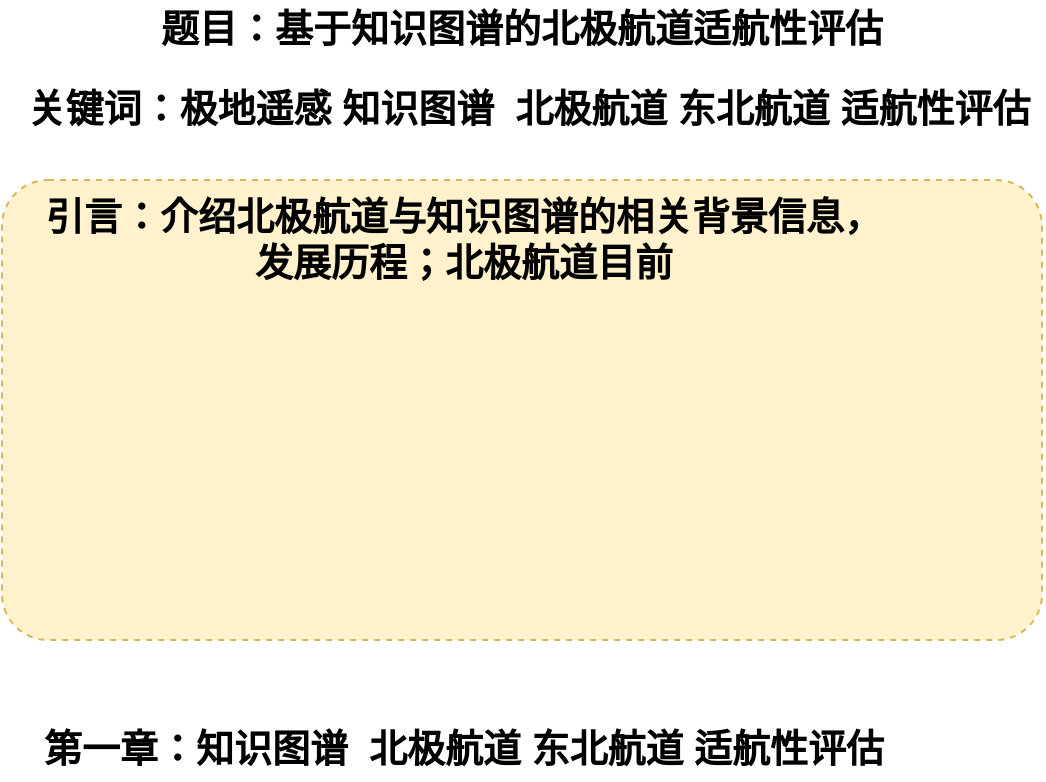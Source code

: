 <mxfile version="21.0.8" type="github">
  <diagram name="第 1 页" id="fLHI8q8jEvmg70LVfnAi">
    <mxGraphModel dx="1042" dy="846" grid="1" gridSize="10" guides="1" tooltips="1" connect="1" arrows="1" fold="1" page="1" pageScale="1" pageWidth="827" pageHeight="1169" math="0" shadow="0">
      <root>
        <mxCell id="0" />
        <mxCell id="1" parent="0" />
        <mxCell id="tMlSYUvqDikguycu4a48-1" value="" style="rounded=1;whiteSpace=wrap;html=1;dashed=1;fillColor=#fff2cc;strokeColor=#d6b656;arcSize=10;" vertex="1" parent="1">
          <mxGeometry x="154" y="100" width="520" height="230" as="geometry" />
        </mxCell>
        <mxCell id="tMlSYUvqDikguycu4a48-2" value="&lt;b style=&quot;font-size: 19px;&quot;&gt;题目：基于知识图谱的北极航道适航性评估&lt;/b&gt;" style="text;html=1;strokeColor=none;fillColor=none;align=center;verticalAlign=middle;whiteSpace=wrap;rounded=0;fontSize=19;" vertex="1" parent="1">
          <mxGeometry x="199" y="10" width="430" height="30" as="geometry" />
        </mxCell>
        <mxCell id="tMlSYUvqDikguycu4a48-3" value="&lt;b style=&quot;font-size: 19px;&quot;&gt;关键词：极地遥感 知识图谱&amp;nbsp; 北极航道 东北航道 适航性评估&lt;/b&gt;" style="text;html=1;strokeColor=none;fillColor=none;align=center;verticalAlign=middle;whiteSpace=wrap;rounded=0;fontSize=19;" vertex="1" parent="1">
          <mxGeometry x="160" y="50" width="515" height="30" as="geometry" />
        </mxCell>
        <mxCell id="tMlSYUvqDikguycu4a48-5" value="&lt;b style=&quot;font-size: 19px;&quot;&gt;第一章：知识图谱&amp;nbsp; 北极航道 东北航道 适航性评估&lt;/b&gt;" style="text;html=1;strokeColor=none;fillColor=none;align=center;verticalAlign=middle;whiteSpace=wrap;rounded=0;fontSize=19;" vertex="1" parent="1">
          <mxGeometry x="170" y="370" width="430" height="30" as="geometry" />
        </mxCell>
        <mxCell id="tMlSYUvqDikguycu4a48-7" value="&lt;b style=&quot;font-size: 19px;&quot;&gt;引言：介绍北极航道与知识图谱的相关背景信息，发展历程；北极航道目前&lt;/b&gt;" style="text;html=1;strokeColor=none;fillColor=none;align=center;verticalAlign=middle;whiteSpace=wrap;rounded=0;fontSize=19;" vertex="1" parent="1">
          <mxGeometry x="170" y="110" width="430" height="40" as="geometry" />
        </mxCell>
      </root>
    </mxGraphModel>
  </diagram>
</mxfile>
